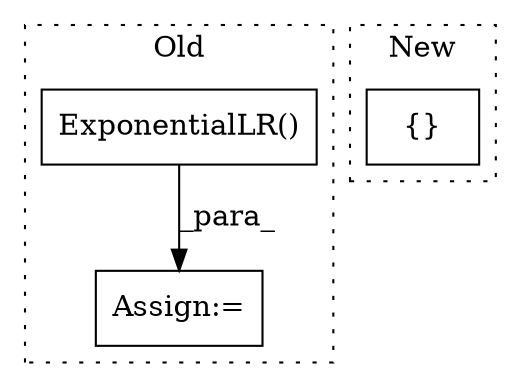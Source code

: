 digraph G {
subgraph cluster0 {
1 [label="ExponentialLR()" a="75" s="5120" l="88" shape="box"];
3 [label="Assign:=" a="68" s="5117" l="3" shape="box"];
label = "Old";
style="dotted";
}
subgraph cluster1 {
2 [label="{}" a="59" s="5486,5486" l="2,1" shape="box"];
label = "New";
style="dotted";
}
1 -> 3 [label="_para_"];
}